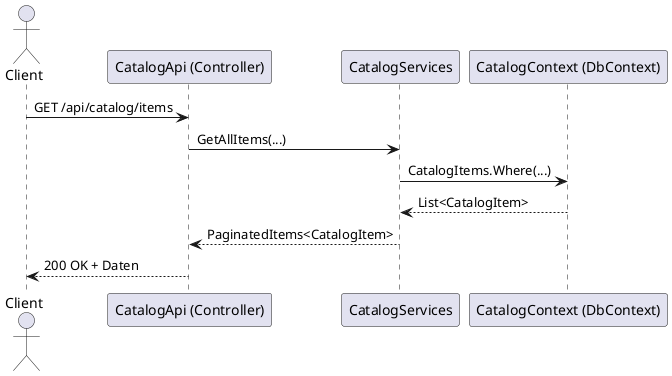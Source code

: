 @startuml
' Ablaufdiagramm: Katalog-Item-Abfrage (z.B. GET /api/catalog/items)

actor Client
participant "CatalogApi (Controller)" as API
participant "CatalogServices" as Service
participant "CatalogContext (DbContext)" as Db

Client -> API : GET /api/catalog/items
API -> Service : GetAllItems(...)
Service -> Db : CatalogItems.Where(...)
Db --> Service : List<CatalogItem>
Service --> API : PaginatedItems<CatalogItem>
API --> Client : 200 OK + Daten
@enduml
